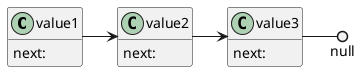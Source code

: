 @startuml
' simple linked list
class value1 {
  next:
}

class value2 {
  next:
}

class value3 {
  next:
}

hide methods
value1 -> value2
value2 -> value3
value3 -() null
@enduml


@startuml
' linked list: insertion
class value1 {
  next:
}

class value2 #green{
  next:
}

class value3 {
  next:
}

hide methods
value1 -right[#red,dotted]-> value3 : delete this link
value1 -right[#green,bold]-> value2 : create this link
value2 -right[#green,bold]-> value3 : create this link
value3 -() null
@enduml





@startuml
' linked list: deletion
class value1 {
  next:
}

class value2 #red{
  next:
}

class value3 {
  next:
}

hide methods
value1 -right[#green,bold]-> value3 : create this link
value1 -right[#red,dotted]-> value2 : delete this link
value2 -right[#red,dotted]-> value3 : delete this link
value3 -() null
@enduml



@startuml
' simple doubly linked list
class value1 {
  prev:
  next:
}

class value2 {
  prev:
  next:
}

class value3 {
  prev:
  next:
}

hide methods
value1 -> value2
value2 -> value1
value2 -> value3
value3 -> value2
@enduml